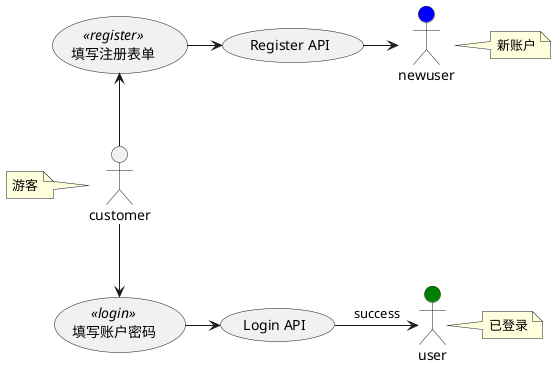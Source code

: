 @startuml user-module

skinparam PackageStyle rectangle

Actor customer
note left of customer: 游客
Actor user #Green
note right of user: 已登录
Actor newuser #Blue
note right of newuser: 新账户

usecase (填写注册表单) as register <<register>>
usecase (填写账户密码) as login <<login>>

customer -up-> register
register -right-> (Register API)
(Register API) -right-> newuser

customer -down-> login
login -right-> (Login API)
(Login API) -right-> user: success

@enduml